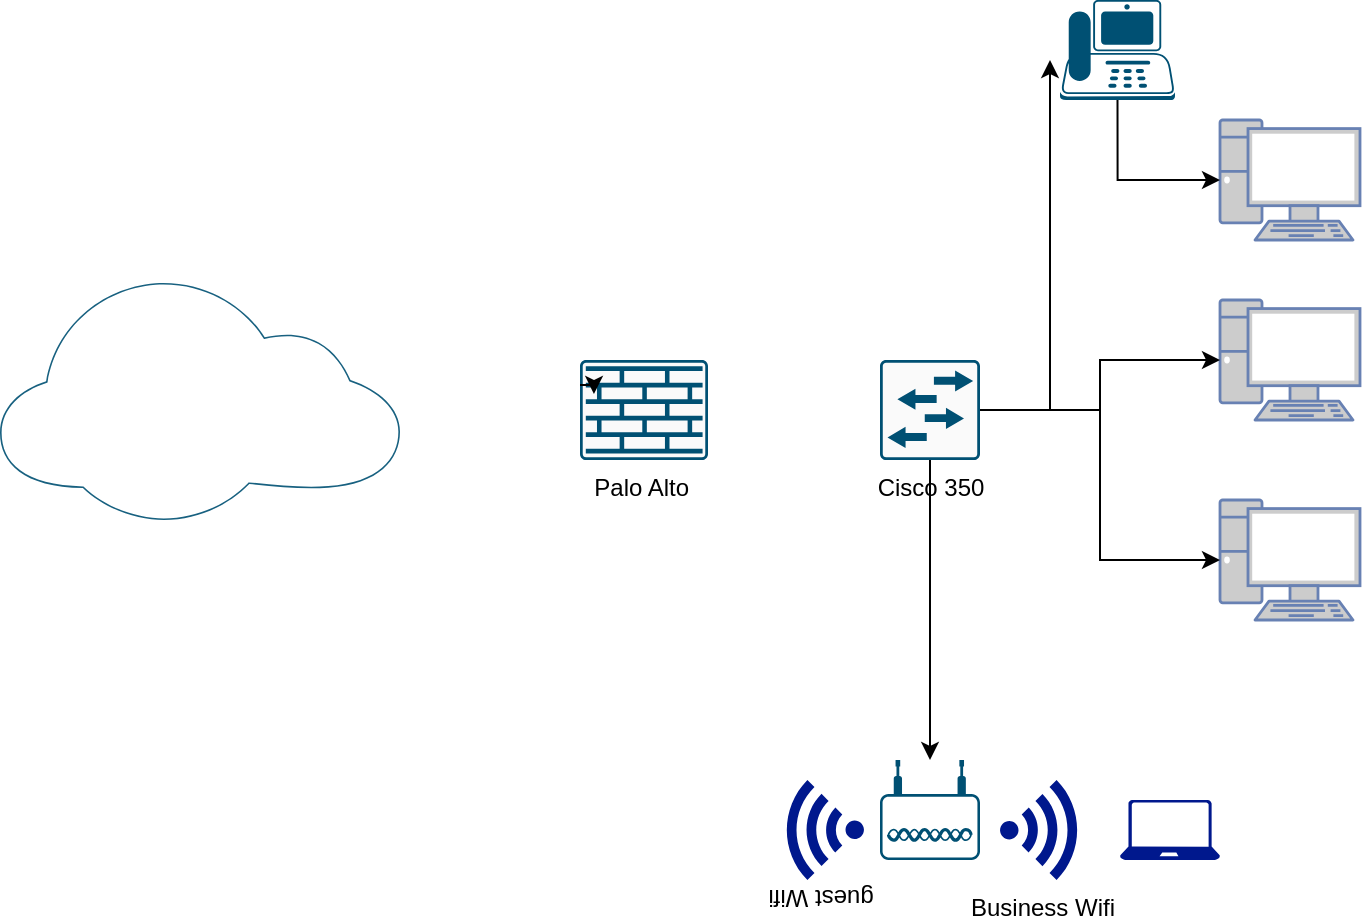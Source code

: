 <mxfile version="24.4.9" type="github">
  <diagram name="Page-1" id="kI1_xdDXOTbC90CseOl2">
    <mxGraphModel dx="2284" dy="1856" grid="1" gridSize="10" guides="1" tooltips="1" connect="1" arrows="1" fold="1" page="1" pageScale="1" pageWidth="850" pageHeight="1100" math="0" shadow="0">
      <root>
        <mxCell id="0" />
        <mxCell id="1" parent="0" />
        <mxCell id="mnL1hUUuzoaz7RUy0h3U-1" value="" style="points=[[0,0.64,0],[0.2,0.15,0],[0.4,0.01,0],[0.79,0.25,0],[1,0.65,0],[0.8,0.86,0],[0.41,1,0],[0.16,0.86,0]];verticalLabelPosition=bottom;sketch=0;html=1;verticalAlign=top;aspect=fixed;align=center;pointerEvents=1;shape=mxgraph.cisco19.cloud;fillColor=#186180;strokeColor=none;" vertex="1" parent="1">
          <mxGeometry x="-170" y="-480" width="200" height="120" as="geometry" />
        </mxCell>
        <mxCell id="mnL1hUUuzoaz7RUy0h3U-23" style="edgeStyle=orthogonalEdgeStyle;rounded=0;orthogonalLoop=1;jettySize=auto;html=1;" edge="1" parent="1" source="mnL1hUUuzoaz7RUy0h3U-2" target="mnL1hUUuzoaz7RUy0h3U-10">
          <mxGeometry relative="1" as="geometry" />
        </mxCell>
        <mxCell id="mnL1hUUuzoaz7RUy0h3U-2" value="Cisco 350" style="sketch=0;points=[[0.015,0.015,0],[0.985,0.015,0],[0.985,0.985,0],[0.015,0.985,0],[0.25,0,0],[0.5,0,0],[0.75,0,0],[1,0.25,0],[1,0.5,0],[1,0.75,0],[0.75,1,0],[0.5,1,0],[0.25,1,0],[0,0.75,0],[0,0.5,0],[0,0.25,0]];verticalLabelPosition=bottom;html=1;verticalAlign=top;aspect=fixed;align=center;pointerEvents=1;shape=mxgraph.cisco19.rect;prIcon=l2_switch;fillColor=#FAFAFA;strokeColor=#005073;" vertex="1" parent="1">
          <mxGeometry x="270" y="-440" width="50" height="50" as="geometry" />
        </mxCell>
        <mxCell id="mnL1hUUuzoaz7RUy0h3U-3" value="Palo Alto&amp;nbsp;" style="sketch=0;points=[[0.015,0.015,0],[0.985,0.015,0],[0.985,0.985,0],[0.015,0.985,0],[0.25,0,0],[0.5,0,0],[0.75,0,0],[1,0.25,0],[1,0.5,0],[1,0.75,0],[0.75,1,0],[0.5,1,0],[0.25,1,0],[0,0.75,0],[0,0.5,0],[0,0.25,0]];verticalLabelPosition=bottom;html=1;verticalAlign=top;aspect=fixed;align=center;pointerEvents=1;shape=mxgraph.cisco19.rect;prIcon=firewall;fillColor=#FAFAFA;strokeColor=#005073;" vertex="1" parent="1">
          <mxGeometry x="120" y="-440" width="64" height="50" as="geometry" />
        </mxCell>
        <mxCell id="mnL1hUUuzoaz7RUy0h3U-5" style="edgeStyle=orthogonalEdgeStyle;rounded=0;orthogonalLoop=1;jettySize=auto;html=1;exitX=0;exitY=0.25;exitDx=0;exitDy=0;exitPerimeter=0;entryX=0.109;entryY=0.34;entryDx=0;entryDy=0;entryPerimeter=0;" edge="1" parent="1" source="mnL1hUUuzoaz7RUy0h3U-3" target="mnL1hUUuzoaz7RUy0h3U-3">
          <mxGeometry relative="1" as="geometry" />
        </mxCell>
        <mxCell id="mnL1hUUuzoaz7RUy0h3U-8" value="" style="fontColor=#0066CC;verticalAlign=top;verticalLabelPosition=bottom;labelPosition=center;align=center;html=1;outlineConnect=0;fillColor=#CCCCCC;strokeColor=#6881B3;gradientColor=none;gradientDirection=north;strokeWidth=2;shape=mxgraph.networks.pc;" vertex="1" parent="1">
          <mxGeometry x="440" y="-370" width="70" height="60" as="geometry" />
        </mxCell>
        <mxCell id="mnL1hUUuzoaz7RUy0h3U-9" value="" style="points=[[0.59,0,0],[0.87,0.015,0],[0.88,0.3,0],[0.99,0.99,0],[0.5,1,0],[0.01,0.99,0],[0.075,0.5,0],[0.17,0.115,0]];verticalLabelPosition=bottom;sketch=0;html=1;verticalAlign=top;aspect=fixed;align=center;pointerEvents=1;shape=mxgraph.cisco19.ip_phone;fillColor=#005073;strokeColor=none;" vertex="1" parent="1">
          <mxGeometry x="360" y="-620" width="57.5" height="50" as="geometry" />
        </mxCell>
        <mxCell id="mnL1hUUuzoaz7RUy0h3U-10" value="" style="points=[[0.03,0.36,0],[0.18,0,0],[0.5,0.34,0],[0.82,0,0],[0.97,0.36,0],[1,0.67,0],[0.975,0.975,0],[0.5,1,0],[0.025,0.975,0],[0,0.67,0]];verticalLabelPosition=bottom;sketch=0;html=1;verticalAlign=top;aspect=fixed;align=center;pointerEvents=1;shape=mxgraph.cisco19.wireless_access_point;fillColor=#005073;strokeColor=none;" vertex="1" parent="1">
          <mxGeometry x="270" y="-240" width="50" height="50" as="geometry" />
        </mxCell>
        <mxCell id="mnL1hUUuzoaz7RUy0h3U-11" value="Business Wifi" style="sketch=0;aspect=fixed;pointerEvents=1;shadow=0;dashed=0;html=1;strokeColor=none;labelPosition=center;verticalLabelPosition=bottom;verticalAlign=top;align=center;fillColor=#00188D;shape=mxgraph.mscae.enterprise.wireless_connection;rotation=0;" vertex="1" parent="1">
          <mxGeometry x="330" y="-230" width="42" height="50" as="geometry" />
        </mxCell>
        <mxCell id="mnL1hUUuzoaz7RUy0h3U-12" value="" style="sketch=0;aspect=fixed;pointerEvents=1;shadow=0;dashed=0;html=1;strokeColor=none;labelPosition=center;verticalLabelPosition=bottom;verticalAlign=top;align=center;fillColor=#00188D;shape=mxgraph.azure.laptop" vertex="1" parent="1">
          <mxGeometry x="390" y="-220" width="50" height="30" as="geometry" />
        </mxCell>
        <mxCell id="mnL1hUUuzoaz7RUy0h3U-14" value="" style="fontColor=#0066CC;verticalAlign=top;verticalLabelPosition=bottom;labelPosition=center;align=center;html=1;outlineConnect=0;fillColor=#CCCCCC;strokeColor=#6881B3;gradientColor=none;gradientDirection=north;strokeWidth=2;shape=mxgraph.networks.pc;" vertex="1" parent="1">
          <mxGeometry x="440" y="-560" width="70" height="60" as="geometry" />
        </mxCell>
        <mxCell id="mnL1hUUuzoaz7RUy0h3U-15" value="" style="fontColor=#0066CC;verticalAlign=top;verticalLabelPosition=bottom;labelPosition=center;align=center;html=1;outlineConnect=0;fillColor=#CCCCCC;strokeColor=#6881B3;gradientColor=none;gradientDirection=north;strokeWidth=2;shape=mxgraph.networks.pc;" vertex="1" parent="1">
          <mxGeometry x="440" y="-470" width="70" height="60" as="geometry" />
        </mxCell>
        <mxCell id="mnL1hUUuzoaz7RUy0h3U-17" style="edgeStyle=orthogonalEdgeStyle;rounded=0;orthogonalLoop=1;jettySize=auto;html=1;entryX=0;entryY=0.5;entryDx=0;entryDy=0;entryPerimeter=0;" edge="1" parent="1" source="mnL1hUUuzoaz7RUy0h3U-2" target="mnL1hUUuzoaz7RUy0h3U-8">
          <mxGeometry relative="1" as="geometry" />
        </mxCell>
        <mxCell id="mnL1hUUuzoaz7RUy0h3U-18" style="edgeStyle=orthogonalEdgeStyle;rounded=0;orthogonalLoop=1;jettySize=auto;html=1;entryX=0;entryY=0.5;entryDx=0;entryDy=0;entryPerimeter=0;" edge="1" parent="1" source="mnL1hUUuzoaz7RUy0h3U-2" target="mnL1hUUuzoaz7RUy0h3U-15">
          <mxGeometry relative="1" as="geometry" />
        </mxCell>
        <mxCell id="mnL1hUUuzoaz7RUy0h3U-21" style="edgeStyle=orthogonalEdgeStyle;rounded=0;orthogonalLoop=1;jettySize=auto;html=1;exitX=1;exitY=0.5;exitDx=0;exitDy=0;exitPerimeter=0;entryX=-0.087;entryY=0.6;entryDx=0;entryDy=0;entryPerimeter=0;" edge="1" parent="1" source="mnL1hUUuzoaz7RUy0h3U-2" target="mnL1hUUuzoaz7RUy0h3U-9">
          <mxGeometry relative="1" as="geometry" />
        </mxCell>
        <mxCell id="mnL1hUUuzoaz7RUy0h3U-22" style="edgeStyle=orthogonalEdgeStyle;rounded=0;orthogonalLoop=1;jettySize=auto;html=1;exitX=0.5;exitY=1;exitDx=0;exitDy=0;exitPerimeter=0;entryX=0;entryY=0.5;entryDx=0;entryDy=0;entryPerimeter=0;" edge="1" parent="1" source="mnL1hUUuzoaz7RUy0h3U-9" target="mnL1hUUuzoaz7RUy0h3U-14">
          <mxGeometry relative="1" as="geometry" />
        </mxCell>
        <mxCell id="mnL1hUUuzoaz7RUy0h3U-24" value="guest Wifi" style="sketch=0;aspect=fixed;pointerEvents=1;shadow=0;dashed=0;html=1;strokeColor=none;labelPosition=center;verticalLabelPosition=top;verticalAlign=bottom;align=center;fillColor=#00188D;shape=mxgraph.mscae.enterprise.wireless_connection;rotation=-180;" vertex="1" parent="1">
          <mxGeometry x="220" y="-230" width="42" height="50" as="geometry" />
        </mxCell>
      </root>
    </mxGraphModel>
  </diagram>
</mxfile>
